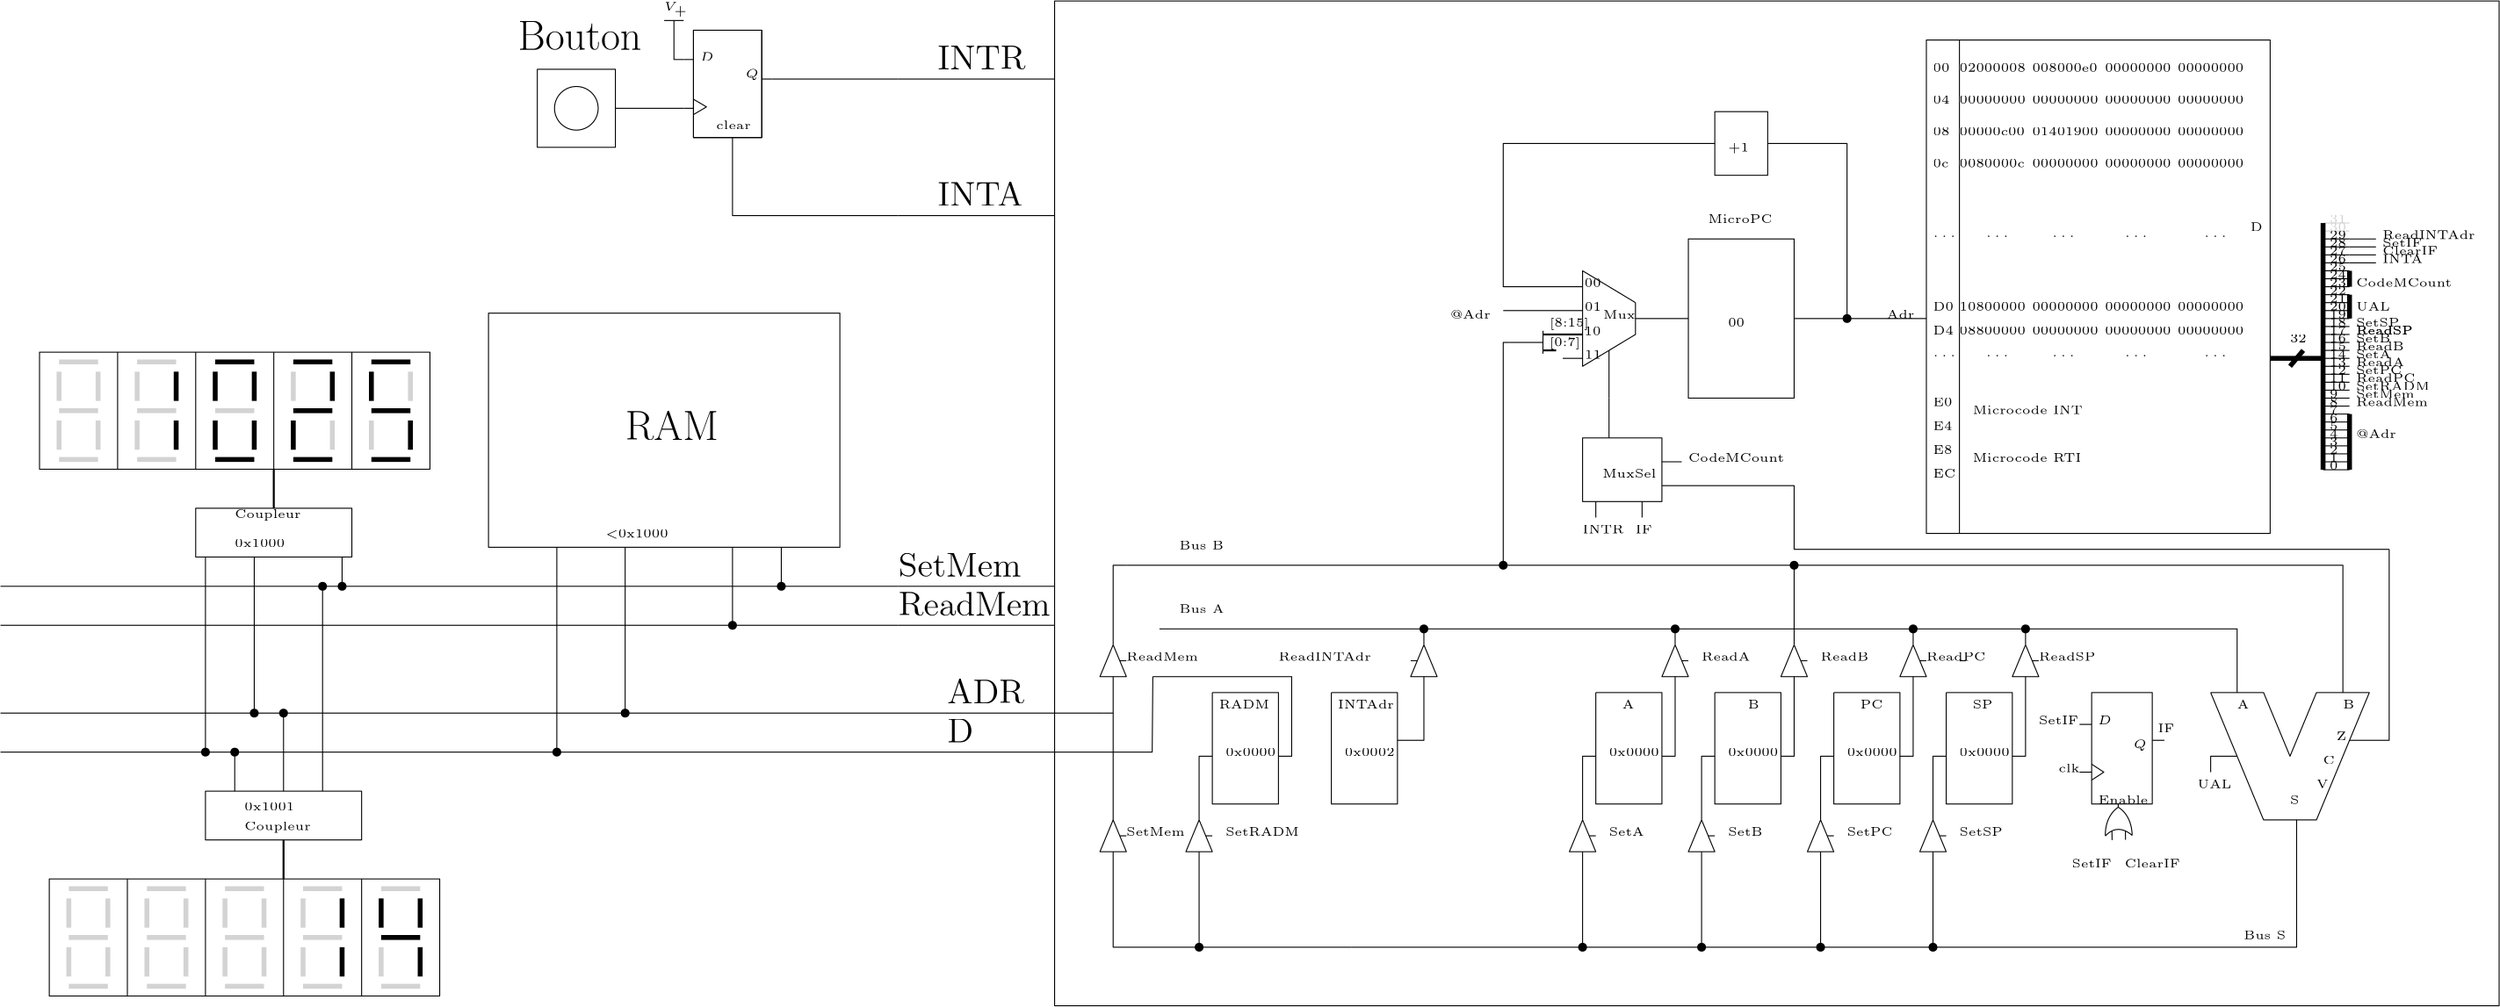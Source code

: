 <?xml version="1.0"?>
<!DOCTYPE ipe SYSTEM "ipe.dtd">
<ipe version="70107" creator="Ipe 7.1.10">
<info created="D:20150822125759" modified="D:20170804111217"/>
<ipestyle name="basic">
<symbol name="arrow/arc(spx)">
<path stroke="sym-stroke" fill="sym-stroke" pen="sym-pen">
0 0 m
-1 0.333 l
-1 -0.333 l
h
</path>
</symbol>
<symbol name="arrow/farc(spx)">
<path stroke="sym-stroke" fill="white" pen="sym-pen">
0 0 m
-1 0.333 l
-1 -0.333 l
h
</path>
</symbol>
<symbol name="arrow/ptarc(spx)">
<path stroke="sym-stroke" fill="sym-stroke" pen="sym-pen">
0 0 m
-1 0.333 l
-0.8 0 l
-1 -0.333 l
h
</path>
</symbol>
<symbol name="arrow/fptarc(spx)">
<path stroke="sym-stroke" fill="white" pen="sym-pen">
0 0 m
-1 0.333 l
-0.8 0 l
-1 -0.333 l
h
</path>
</symbol>
<symbol name="mark/circle(sx)" transformations="translations">
<path fill="sym-stroke">
0.6 0 0 0.6 0 0 e
0.4 0 0 0.4 0 0 e
</path>
</symbol>
<symbol name="mark/disk(sx)" transformations="translations">
<path fill="sym-stroke">
0.6 0 0 0.6 0 0 e
</path>
</symbol>
<symbol name="mark/fdisk(sfx)" transformations="translations">
<group>
<path fill="sym-fill">
0.5 0 0 0.5 0 0 e
</path>
<path fill="sym-stroke" fillrule="eofill">
0.6 0 0 0.6 0 0 e
0.4 0 0 0.4 0 0 e
</path>
</group>
</symbol>
<symbol name="mark/box(sx)" transformations="translations">
<path fill="sym-stroke" fillrule="eofill">
-0.6 -0.6 m
0.6 -0.6 l
0.6 0.6 l
-0.6 0.6 l
h
-0.4 -0.4 m
0.4 -0.4 l
0.4 0.4 l
-0.4 0.4 l
h
</path>
</symbol>
<symbol name="mark/square(sx)" transformations="translations">
<path fill="sym-stroke">
-0.6 -0.6 m
0.6 -0.6 l
0.6 0.6 l
-0.6 0.6 l
h
</path>
</symbol>
<symbol name="mark/fsquare(sfx)" transformations="translations">
<group>
<path fill="sym-fill">
-0.5 -0.5 m
0.5 -0.5 l
0.5 0.5 l
-0.5 0.5 l
h
</path>
<path fill="sym-stroke" fillrule="eofill">
-0.6 -0.6 m
0.6 -0.6 l
0.6 0.6 l
-0.6 0.6 l
h
-0.4 -0.4 m
0.4 -0.4 l
0.4 0.4 l
-0.4 0.4 l
h
</path>
</group>
</symbol>
<symbol name="mark/cross(sx)" transformations="translations">
<group>
<path fill="sym-stroke">
-0.43 -0.57 m
0.57 0.43 l
0.43 0.57 l
-0.57 -0.43 l
h
</path>
<path fill="sym-stroke">
-0.43 0.57 m
0.57 -0.43 l
0.43 -0.57 l
-0.57 0.43 l
h
</path>
</group>
</symbol>
<symbol name="arrow/fnormal(spx)">
<path stroke="sym-stroke" fill="white" pen="sym-pen">
0 0 m
-1 0.333 l
-1 -0.333 l
h
</path>
</symbol>
<symbol name="arrow/pointed(spx)">
<path stroke="sym-stroke" fill="sym-stroke" pen="sym-pen">
0 0 m
-1 0.333 l
-0.8 0 l
-1 -0.333 l
h
</path>
</symbol>
<symbol name="arrow/fpointed(spx)">
<path stroke="sym-stroke" fill="white" pen="sym-pen">
0 0 m
-1 0.333 l
-0.8 0 l
-1 -0.333 l
h
</path>
</symbol>
<symbol name="arrow/linear(spx)">
<path stroke="sym-stroke" pen="sym-pen">
-1 0.333 m
0 0 l
-1 -0.333 l
</path>
</symbol>
<symbol name="arrow/fdouble(spx)">
<path stroke="sym-stroke" fill="white" pen="sym-pen">
0 0 m
-1 0.333 l
-1 -0.333 l
h
-1 0 m
-2 0.333 l
-2 -0.333 l
h
</path>
</symbol>
<symbol name="arrow/double(spx)">
<path stroke="sym-stroke" fill="sym-stroke" pen="sym-pen">
0 0 m
-1 0.333 l
-1 -0.333 l
h
-1 0 m
-2 0.333 l
-2 -0.333 l
h
</path>
</symbol>
<pen name="heavier" value="0.8"/>
<pen name="fat" value="1.2"/>
<pen name="ultrafat" value="2"/>
<symbolsize name="large" value="5"/>
<symbolsize name="small" value="2"/>
<symbolsize name="tiny" value="1.1"/>
<arrowsize name="large" value="10"/>
<arrowsize name="small" value="5"/>
<arrowsize name="tiny" value="3"/>
<color name="red" value="1 0 0"/>
<color name="green" value="0 1 0"/>
<color name="blue" value="0 0 1"/>
<color name="yellow" value="1 1 0"/>
<color name="orange" value="1 0.647 0"/>
<color name="gold" value="1 0.843 0"/>
<color name="purple" value="0.627 0.125 0.941"/>
<color name="gray" value="0.745"/>
<color name="brown" value="0.647 0.165 0.165"/>
<color name="navy" value="0 0 0.502"/>
<color name="pink" value="1 0.753 0.796"/>
<color name="seagreen" value="0.18 0.545 0.341"/>
<color name="turquoise" value="0.251 0.878 0.816"/>
<color name="violet" value="0.933 0.51 0.933"/>
<color name="darkblue" value="0 0 0.545"/>
<color name="darkcyan" value="0 0.545 0.545"/>
<color name="darkgray" value="0.663"/>
<color name="darkgreen" value="0 0.392 0"/>
<color name="darkmagenta" value="0.545 0 0.545"/>
<color name="darkorange" value="1 0.549 0"/>
<color name="darkred" value="0.545 0 0"/>
<color name="lightblue" value="0.678 0.847 0.902"/>
<color name="lightcyan" value="0.878 1 1"/>
<color name="lightgray" value="0.827"/>
<color name="lightgreen" value="0.565 0.933 0.565"/>
<color name="lightyellow" value="1 1 0.878"/>
<dashstyle name="dashed" value="[4] 0"/>
<dashstyle name="dotted" value="[1 3] 0"/>
<dashstyle name="dash dotted" value="[4 2 1 2] 0"/>
<dashstyle name="dash dot dotted" value="[4 2 1 2 1 2] 0"/>
<textsize name="large" value="\large"/>
<textsize name="small" value="\small"/>
<textsize name="tiny" value="\tiny"/>
<textsize name="Large" value="\Large"/>
<textsize name="LARGE" value="\LARGE"/>
<textsize name="huge" value="\huge"/>
<textsize name="Huge" value="\Huge"/>
<textsize name="footnote" value="\footnotesize"/>
<textstyle name="center" begin="\begin{center}" end="\end{center}"/>
<textstyle name="itemize" begin="\begin{itemize}" end="\end{itemize}"/>
<textstyle name="item" begin="\begin{itemize}\item{}" end="\end{itemize}"/>
<gridsize name="4 pts" value="4"/>
<gridsize name="8 pts (~3 mm)" value="8"/>
<gridsize name="16 pts (~6 mm)" value="16"/>
<gridsize name="32 pts (~12 mm)" value="32"/>
<gridsize name="10 pts (~3.5 mm)" value="10"/>
<gridsize name="20 pts (~7 mm)" value="20"/>
<gridsize name="14 pts (~5 mm)" value="14"/>
<gridsize name="28 pts (~10 mm)" value="28"/>
<gridsize name="56 pts (~20 mm)" value="56"/>
<anglesize name="90 deg" value="90"/>
<anglesize name="60 deg" value="60"/>
<anglesize name="45 deg" value="45"/>
<anglesize name="30 deg" value="30"/>
<anglesize name="22.5 deg" value="22.5"/>
<tiling name="falling" angle="-60" step="4" width="1"/>
<tiling name="rising" angle="30" step="4" width="1"/>
</ipestyle>
<ipestyle name="bigpaper">
<layout paper="10000 6000" origin="0 0" frame="10000 6000"/>
<titlestyle pos="10 10" size="LARGE" color="title"  valign="baseline"/>
</ipestyle>
<page>
<layer name="alpha"/>
<view layers="alpha" active="alpha"/>
<path layer="alpha" matrix="0.677388 0 0 0.815789 655.992 182.105" stroke="black">
416 704 m
448 704 l
464 672 l
480 704 l
512 704 l
480 640 l
448 640 l
416 704 l
</path>
<path matrix="0.677388 0 0 0.815789 555.739 182.105" stroke="black">
336 704 m
376 704 l
376 648 l
336 648 l
336 704 l
</path>
<path matrix="0.677388 0 0 0.815789 506.967 182.105" stroke="black">
336 704 m
376 704 l
376 648 l
336 648 l
336 704 l
</path>
<path matrix="0.677388 0 0 0.815789 458.195 182.105" stroke="black">
336 704 m
376 704 l
376 648 l
336 648 l
336 704 l
</path>
<path matrix="0.677388 0 0 0.815789 301.041 182.105" stroke="black">
336 704 m
376 704 l
376 648 l
336 648 l
336 704 l
</path>
<path matrix="0.677388 0 0 0.815789 555.739 182.105" stroke="black">
312 728 m
304 712 l
320 712 l
312 728 l
</path>
<path matrix="0.677388 0 0 0.815789 555.739 182.105" stroke="black">
320 720 m
316.101 719.993 l
</path>
<path matrix="0.677388 0 0 0.815789 604.511 182.105" stroke="black">
312 728 m
304 712 l
320 712 l
312 728 l
</path>
<path matrix="0.677388 0 0 0.815789 604.511 182.105" stroke="black">
320 720 m
316.101 719.993 l
</path>
<path matrix="0.677388 0 0 0.815789 506.967 182.105" stroke="black">
312 728 m
304 712 l
320 712 l
312 728 l
</path>
<path matrix="0.677388 0 0 0.815789 506.967 182.105" stroke="black">
320 720 m
316.101 719.993 l
</path>
<path matrix="0.677388 0 0 0.815789 311.879 110.316" stroke="black">
312 728 m
304 712 l
320 712 l
312 728 l
</path>
<path matrix="0.677388 0 0 0.815789 311.879 110.316" stroke="black">
320 720 m
316.101 719.993 l
</path>
<path matrix="0.677388 0 0 0.815789 469.033 110.316" stroke="black">
312 728 m
304 712 l
320 712 l
312 728 l
</path>
<path matrix="0.677388 0 0 0.815789 469.033 110.316" stroke="black">
320 720 m
316.101 719.993 l
</path>
<path matrix="0.677388 0 0 0.815789 517.805 110.316" stroke="black">
312 728 m
304 712 l
320 712 l
312 728 l
</path>
<path matrix="0.677388 0 0 0.815789 517.805 110.316" stroke="black">
320 720 m
316.101 719.993 l
</path>
<path matrix="0.677388 0 0 0.815789 566.577 110.316" stroke="black">
312 728 m
304 712 l
320 712 l
312 728 l
</path>
<path matrix="0.677388 0 0 0.815789 566.577 110.316" stroke="black">
320 720 m
316.101 719.993 l
</path>
<path matrix="0.677388 0 0 0.815789 555.739 182.105" stroke="black">
384 728 m
384 736 l
</path>
<path matrix="0.677388 0 0 0.815789 555.739 182.105" stroke="black">
240 728 m
240 736 l
</path>
<path matrix="0.677388 0 0 0.815789 555.739 182.105" stroke="black">
312 728 m
312 768 l
</path>
<path matrix="0.677388 0 0 0.815789 333.556 188.632" stroke="black">
236 760 m
972 760 l
972 696 l
</path>
<path matrix="0.677388 0 0 0.815789 333.556 188.632" stroke="black">
908 696 m
908 728 l
256 728 l
</path>
<use matrix="0.677388 0 0 0.815789 555.739 182.105" name="mark/disk(sx)" pos="240 736" size="normal" stroke="black"/>
<use matrix="0.677388 0 0 0.815789 555.739 182.105" name="mark/disk(sx)" pos="384 736" size="normal" stroke="black"/>
<use matrix="0.677388 0 0 0.815789 555.739 182.105" name="mark/disk(sx)" pos="312 768" size="normal" stroke="black"/>
<path matrix="0.677388 0 0 0.815789 474.452 182.105" stroke="black">
736 640 m
736 576 l
164 576 l
</path>
<path matrix="0.677388 0 0 0.815789 555.739 182.105" stroke="black">
184 624 m
184 576 l
</path>
<path matrix="0.677388 0 0 0.815789 555.739 182.105" stroke="black">
256 624 m
256 576 l
</path>
<path matrix="0.677388 0 0 0.815789 555.739 182.105" stroke="black">
328 624 m
328 576 l
</path>
<path matrix="0.677388 0 0 0.815789 555.739 182.105" stroke="black">
328 640 m
328 672 l
336 672 l
</path>
<path matrix="0.677388 0 0 0.815789 555.739 182.105" stroke="black">
376 672 m
384 672 l
384 712 l
</path>
<path matrix="0.677388 0 0 0.815789 555.739 182.105" stroke="black">
304 672 m
312 672 l
312 712 l
</path>
<path matrix="0.677388 0 0 0.815789 555.739 182.105" stroke="black">
232 672 m
240 672 l
240 712 l
</path>
<path matrix="0.677388 0 0 0.815789 404.004 182.105" stroke="black">
224 672 m
232 672 l
232 712 l
148 712 l
</path>
<path matrix="0.677388 0 0 0.815789 447.357 182.105" stroke="black">
112 640 m
112 672 l
120 672 l
</path>
<path matrix="0.677388 0 0 0.815789 447.357 182.105" stroke="black">
112 624 m
112 576 l
</path>
<path matrix="0.677388 0 0 0.815789 276.655 110.316" stroke="black">
312 728 m
304 712 l
320 712 l
312 728 l
</path>
<path matrix="0.677388 0 0 0.815789 276.655 110.316" stroke="black">
320 720 m
316.101 719.993 l
</path>
<path matrix="0.677388 0 0 0.815789 276.655 182.105" stroke="black">
312 728 m
304 712 l
320 712 l
312 728 l
</path>
<path matrix="0.677388 0 0 0.815789 276.655 182.105" stroke="black">
320 720 m
316.101 719.993 l
</path>
<path stroke="black">
484 748 m
488 748 l
488 762.947 l
</path>
<path matrix="0.677388 0 0 0.815789 439.228 182.105" stroke="black">
72 728 m
72 768 l
80 768 l
</path>
<use matrix="0.677388 0 0 0.815789 555.739 182.105" name="mark/disk(sx)" pos="256 576" size="normal" stroke="black"/>
<use matrix="0.677388 0 0 0.815789 555.739 182.105" name="mark/disk(sx)" pos="328 576" size="normal" stroke="black"/>
<use matrix="0.677388 0 0 0.815789 555.739 182.105" name="mark/disk(sx)" pos="184 576" size="normal" stroke="black"/>
<use matrix="0.677388 0 0 0.815789 447.357 182.105" name="mark/disk(sx)" pos="112 576" size="normal" stroke="black"/>
<path matrix="0.677388 0 0 0.815789 333.556 188.632" stroke="black">
372 568 m
228 568 l
228 616 l
</path>
<text matrix="0.677388 0 0 0.815789 439.228 182.105" transformations="translations" pos="80 632" stroke="black" type="label" width="23.911" height="3.386" depth="0" valign="baseline" size="tiny">SetMem</text>
<text matrix="0.677388 0 0 0.815789 447.357 182.105" transformations="translations" pos="128 632" stroke="black" type="label" width="30.117" height="3.386" depth="0" valign="baseline" size="tiny">SetRADM</text>
<text matrix="0.677388 0 0 0.815789 555.739 182.105" transformations="translations" pos="200 632" stroke="black" type="label" width="14.363" height="3.386" depth="0" valign="baseline" size="tiny">SetA</text>
<text matrix="0.677388 0 0 0.815789 555.739 182.105" transformations="translations" pos="272 632" stroke="black" type="label" width="14.135" height="3.386" depth="0" valign="baseline" size="tiny">SetB</text>
<text matrix="0.677388 0 0 0.815789 555.739 182.105" transformations="translations" pos="344 632" stroke="black" type="label" width="18.736" height="3.386" depth="0" valign="baseline" size="tiny">SetPC</text>
<text matrix="0.677388 0 0 0.815789 555.739 182.105" transformations="translations" pos="256 720" stroke="black" type="label" width="19.884" height="3.459" depth="0" valign="baseline" size="tiny">ReadA</text>
<text matrix="0.677388 0 0 0.815789 555.739 182.105" transformations="translations" pos="328 720" stroke="black" type="label" width="19.656" height="3.459" depth="0" valign="baseline" size="tiny">ReadB</text>
<text matrix="0.677388 0 0 0.815789 555.739 182.105" transformations="translations" pos="392 720" stroke="black" type="label" width="24.257" height="3.459" depth="0" valign="baseline" size="tiny">ReadPC</text>
<text matrix="0.677388 0 0 0.815789 655.992 182.105" transformations="translations" pos="432 696" stroke="black" type="label" width="4.885" height="3.386" depth="0" valign="baseline" size="tiny">A</text>
<text matrix="0.677388 0 0 0.815789 655.992 182.105" transformations="translations" pos="496 696" stroke="black" type="label" width="4.656" height="3.386" depth="0" valign="baseline" size="tiny">B</text>
<text matrix="0.677388 0 0 0.815789 655.992 182.105" transformations="translations" pos="464 648" stroke="black" type="label" width="3.736" height="3.386" depth="0" valign="baseline" size="tiny">S</text>
<text matrix="0.677388 0 0 0.815789 574.706 169.053" transformations="translations" pos="528 672" stroke="black" type="label" width="13.906" height="3.386" depth="0" valign="baseline" size="tiny">UAL</text>
<path matrix="0.677388 0 0 0.815789 655.992 182.105" stroke="black">
432 672 m
416 672 l
416 664 l
</path>
<path stroke="black">
504.257 762.947 m
504 732 l
480 732 l
</path>
<text matrix="0.677388 0 0 0.815789 439.228 182.105" transformations="translations" pos="112 776" stroke="black" type="label" width="18.134" height="3.386" depth="0" valign="baseline" size="tiny">Bus B</text>
<text matrix="0.677388 0 0 0.815789 428.39 182.105" transformations="translations" pos="128 744" stroke="black" type="label" width="18.362" height="3.386" depth="0" valign="baseline" size="tiny">Bus A</text>
<text matrix="0.677388 0 0 0.815789 631.606 178.842" transformations="translations" pos="472 584" stroke="black" type="label" width="17.213" height="3.386" depth="0" valign="baseline" size="tiny">Bus S</text>
<text matrix="0.677388 0 0 0.815789 412.133 182.105" transformations="translations" pos="176 696" stroke="black" type="label" width="20.638" height="3.386" depth="0" valign="baseline" size="tiny">RADM</text>
<text matrix="0.677388 0 0 0.815789 523.224 182.105" transformations="translations" pos="256 696" stroke="black" type="label" width="4.885" height="3.386" depth="0" valign="baseline" size="tiny">A</text>
<text matrix="0.677388 0 0 0.815789 523.224 182.105" transformations="translations" pos="332 696" stroke="black" type="label" width="4.656" height="3.386" depth="0" valign="baseline" size="tiny">B</text>
<text matrix="0.677388 0 0 0.815789 523.224 182.105" transformations="translations" pos="400 696" stroke="black" type="label" width="9.257" height="3.386" depth="0" valign="baseline" size="tiny">PC</text>
<path matrix="0.677388 0 0 0.815789 523.224 182.105" stroke="black">
232 640 m
232 672 l
240 672 l
</path>
<path matrix="0.677388 0 0 0.815789 523.224 182.105" stroke="black">
304 640 m
304 672 l
312 672 l
</path>
<text matrix="0.677388 0 0 0.815789 412.133 178.842" transformations="translations" pos="180 676" stroke="black" type="label" width="20.514" height="3.21" depth="0" valign="baseline" size="tiny">0x0000</text>
<text matrix="0.677388 0 0 0.815789 569.287 178.842" transformations="translations" pos="180 676" stroke="black" type="label" width="20.514" height="3.21" depth="0" valign="baseline" size="tiny">0x0000</text>
<text matrix="0.677388 0 0 0.815789 618.058 178.842" transformations="translations" pos="180 676" stroke="black" type="label" width="20.514" height="3.21" depth="0" valign="baseline" size="tiny">0x0000</text>
<text matrix="0.677388 0 0 0.815789 666.83 178.842" transformations="translations" pos="180 676" stroke="black" type="label" width="20.514" height="3.21" depth="0" valign="baseline" size="tiny">0x0000</text>
<text matrix="0.677388 0 0 0.815789 439.228 253.895" transformations="translations" pos="80 632" stroke="black" type="label" width="29.432" height="3.459" depth="0" valign="baseline" size="tiny">ReadMem</text>
<path matrix="0.677388 0 0 0.815789 620.768 182.105" stroke="black">
320 720 m
316.101 719.993 l
</path>
<path matrix="0.677388 0 0 0.815789 593.672 420.316" stroke="black">
192 640 m
192 560 l
256 560 l
256 640 l
h
</path>
<text matrix="0.677388 0 0 0.815789 601.801 413.789" transformations="translations" pos="192 656" stroke="black" type="label" width="26.318" height="3.386" depth="0" valign="baseline" size="tiny">MicroPC</text>
<path matrix="0.677388 0 0 0.815789 593.672 420.316" stroke="black">
256 600 m
336 600 l
</path>
<path matrix="0.677388 0 0 0.815789 593.672 420.316" stroke="black">
288 600 m
288 688 l
240 688 l
</path>
<path matrix="0.677388 0 0 0.815789 604.511 420.316" stroke="black">
192 704 m
192 672 l
224 672 l
224 704 l
h
</path>
<text matrix="0.677388 0 0 0.815789 607.22 417.053" transformations="translations" pos="196 688" stroke="black" type="label" width="8.51" height="3.321" depth="0.83" valign="baseline" size="tiny">+1</text>
<path matrix="0.677388 0 0 0.815789 593.672 420.316" stroke="black">
208 688 m
80 688 l
80 616 l
128 616 l
</path>
<path matrix="0.677388 0 0 0.815789 593.672 420.316" stroke="black">
192 600 m
160 600 l
</path>
<path matrix="0.677388 0 0 0.815789 615.349 377.895" stroke="black" pen="heavier">
96 644 m
84 644 l
</path>
<path matrix="0.677388 0 0 0.815789 593.672 420.316" stroke="black">
160 608 m
160 592 l
128 576 l
128 624 l
160 608 l
</path>
<text matrix="0.677388 0 0 0.815789 596.69 423.43" transformations="translations" pos="136 596" stroke="black" type="label" width="13.221" height="3.386" depth="0" valign="baseline" size="tiny">Mux</text>
<path matrix="0.677388 0 0 0.815789 593.672 420.316" stroke="black">
144 584 m
144 560 l
</path>
<text matrix="0.677388 0 0 0.815789 634.316 404" transformations="translations" pos="132 548" stroke="black" type="label" width="39.201" height="3.459" depth="0" valign="baseline" size="tiny">CodeMCount</text>
<text matrix="0.677388 0 0 0.815789 599.092 420.316" transformations="translations" pos="208 596" stroke="black" type="label" width="6.78" height="3.21" depth="0" valign="baseline" size="tiny">00</text>
<path matrix="0.677388 0 0 0.815789 474.452 182.105" stroke="black">
512 1032 m
512 784 l
720 784 l
720 1032 l
h
</path>
<text matrix="0.677388 0 0 0.815789 626.187 479.053" transformations="translations" pos="352 652" stroke="black" type="label" width="26.775" height="3.21" depth="0" valign="baseline" size="tiny">008000e0</text>
<text matrix="0.677388 0 0 0.815789 596.382 479.053" transformations="translations" pos="352 652" stroke="black" type="label" width="27.121" height="3.21" depth="0" valign="baseline" size="tiny">02000008</text>
<text matrix="0.677388 0 0 0.815789 655.992 479.053" transformations="translations" pos="352 652" stroke="black" type="label" width="27.121" height="3.21" depth="0" valign="baseline" size="tiny">00000000</text>
<text matrix="0.677388 0 0 0.815789 685.797 479.053" transformations="translations" pos="352 652" stroke="black" type="label" width="27.121" height="3.21" depth="0" valign="baseline" size="tiny">00000000</text>
<path matrix="0.677388 0 0 0.815789 474.452 182.105" stroke="black">
532 1032 m
532 784 l
</path>
<text matrix="0.677388 0 0 0.815789 588.253 413.789" transformations="translations" pos="320 608" stroke="black" type="label" width="11.319" height="3.459" depth="0" valign="baseline" size="tiny">Adr</text>
<text matrix="0.677388 0 0 0.815789 593.672 475.789" transformations="translations" pos="532 576" stroke="black" type="label" width="5.002" height="3.386" depth="0" valign="baseline" size="tiny">D</text>
<text matrix="0.677388 0 0 0.815789 683.088 524.737" transformations="translations" pos="208 596" stroke="black" type="label" width="6.78" height="3.21" depth="0" valign="baseline" size="tiny">00</text>
<text matrix="0.677388 0 0 0.815789 683.088 511.684" transformations="translations" pos="208 596" stroke="black" type="label" width="6.78" height="3.21" depth="0" valign="baseline" size="tiny">04</text>
<text matrix="0.677388 0 0 0.815789 683.088 498.632" transformations="translations" pos="208 596" stroke="black" type="label" width="6.78" height="3.21" depth="0" valign="baseline" size="tiny">08</text>
<text matrix="0.677388 0 0 0.815789 683.088 485.579" transformations="translations" pos="208 596" stroke="black" type="label" width="6.434" height="3.21" depth="0" valign="baseline" size="tiny">0c</text>
<text matrix="0.677388 0 0 0.815789 596.382 466" transformations="translations" pos="352 652" stroke="black" type="label" width="27.121" height="3.21" depth="0" valign="baseline" size="tiny">00000000</text>
<text matrix="0.677388 0 0 0.815789 626.187 466" transformations="translations" pos="352 652" stroke="black" type="label" width="27.121" height="3.21" depth="0" valign="baseline" size="tiny">00000000</text>
<text matrix="0.677388 0 0 0.815789 655.992 466" transformations="translations" pos="352 652" stroke="black" type="label" width="27.121" height="3.21" depth="0" valign="baseline" size="tiny">00000000</text>
<text matrix="0.677388 0 0 0.815789 685.797 466" transformations="translations" pos="352 652" stroke="black" type="label" width="27.121" height="3.21" depth="0" valign="baseline" size="tiny">00000000</text>
<text matrix="0.677388 0 0 0.815789 596.382 452.947" transformations="translations" pos="352 652" stroke="black" type="label" width="26.775" height="3.21" depth="0" valign="baseline" size="tiny">00000c00</text>
<text matrix="0.677388 0 0 0.815789 626.187 452.947" transformations="translations" pos="352 652" stroke="black" type="label" width="27.121" height="3.21" depth="0" valign="baseline" size="tiny">01401900</text>
<text matrix="0.677388 0 0 0.815789 655.992 452.947" transformations="translations" pos="352 652" stroke="black" type="label" width="27.121" height="3.21" depth="0" valign="baseline" size="tiny">00000000</text>
<text matrix="0.677388 0 0 0.815789 685.797 452.947" transformations="translations" pos="352 652" stroke="black" type="label" width="27.121" height="3.21" depth="0" valign="baseline" size="tiny">00000000</text>
<text matrix="0.677388 0 0 0.815789 596.382 439.895" transformations="translations" pos="352 652" stroke="black" type="label" width="26.775" height="3.21" depth="0" valign="baseline" size="tiny">0080000c</text>
<text matrix="0.677388 0 0 0.815789 626.187 439.895" transformations="translations" pos="352 652" stroke="black" type="label" width="27.121" height="3.21" depth="0" valign="baseline" size="tiny">00000000</text>
<text matrix="0.677388 0 0 0.815789 655.992 439.895" transformations="translations" pos="352 652" stroke="black" type="label" width="27.121" height="3.21" depth="0" valign="baseline" size="tiny">00000000</text>
<text matrix="0.677388 0 0 0.815789 685.797 439.895" transformations="translations" pos="352 652" stroke="black" type="label" width="27.121" height="3.21" depth="0" valign="baseline" size="tiny">00000000</text>
<use matrix="0.677388 0 0 0.815789 593.672 420.316" name="mark/disk(sx)" pos="288 600" size="normal" stroke="black"/>
<path matrix="0.677388 0 0 0.815789 637.025 364.842" stroke="lightgray">
512 716 m
528 716 l
</path>
<path matrix="0.677388 0 0 0.815789 637.025 361.579" stroke="lightgray">
512 716 m
528 716 l
</path>
<path matrix="0.677388 0 0 0.815789 637.025 358.316" stroke="0">
512 716 m
528 716 l
</path>
<path matrix="0.677388 0 0 0.815789 637.025 355.053" stroke="0">
512 716 m
528 716 l
</path>
<path matrix="0.677388 0 0 0.815789 637.025 351.789" stroke="0">
512 716 m
528 716 l
</path>
<path matrix="0.677388 0 0 0.815789 637.025 348.526" stroke="0">
512 716 m
528 716 l
</path>
<path matrix="0.677388 0 0 0.815789 637.025 345.263" stroke="black">
512 716 m
528 716 l
</path>
<path matrix="0.677388 0 0 0.815789 637.025 342" stroke="black">
512 716 m
528 716 l
</path>
<path matrix="0.677388 0 0 0.815789 637.025 338.737" stroke="black">
512 716 m
528 716 l
</path>
<path matrix="0.677388 0 0 0.815789 637.025 335.474" stroke="black">
512 716 m
528 716 l
</path>
<path matrix="0.677388 0 0 0.815789 637.025 332.211" stroke="black">
512 716 m
528 716 l
</path>
<path matrix="0.677388 0 0 0.815789 637.025 328.947" stroke="black">
512 716 m
528 716 l
</path>
<path matrix="0.677388 0 0 0.815789 637.025 325.684" stroke="black">
512 716 m
528 716 l
</path>
<path matrix="0.677388 0 0 0.815789 637.025 322.421" stroke="black">
512 716 m
528 716 l
</path>
<path matrix="0.677388 0 0 0.815789 637.025 319.158" stroke="black">
512 716 m
528 716 l
</path>
<path matrix="0.677388 0 0 0.815789 637.025 315.895" stroke="black">
512 716 m
528 716 l
</path>
<path matrix="0.677388 0 0 0.815789 637.025 312.632" stroke="black">
512 716 m
528 716 l
</path>
<path matrix="0.677388 0 0 0.815789 637.025 309.368" stroke="black">
512 716 m
528 716 l
</path>
<path matrix="0.677388 0 0 0.815789 637.025 306.105" stroke="black">
512 716 m
528 716 l
</path>
<path matrix="0.677388 0 0 0.815789 637.025 302.842" stroke="black">
512 716 m
528 716 l
</path>
<path matrix="0.677388 0 0 0.815789 637.025 299.579" stroke="black">
512 716 m
528 716 l
</path>
<path matrix="0.677388 0 0 0.815789 637.025 296.316" stroke="black">
512 716 m
528 716 l
</path>
<path matrix="0.677388 0 0 0.815789 637.025 293.053" stroke="black">
512 716 m
528 716 l
</path>
<path matrix="0.677388 0 0 0.815789 637.025 289.789" stroke="black">
512 716 m
528 716 l
</path>
<path matrix="0.677388 0 0 0.815789 637.025 286.526" stroke="black">
512 716 m
528 716 l
</path>
<path matrix="0.677388 0 0 0.815789 637.025 283.263" stroke="black">
512 716 m
528 716 l
</path>
<path matrix="0.677388 0 0 0.815789 637.025 280" stroke="black">
512 716 m
528 716 l
</path>
<path matrix="0.677388 0 0 0.815789 637.025 276.737" stroke="black">
512 716 m
528 716 l
</path>
<path matrix="0.677388 0 0 0.815789 637.025 273.474" stroke="black">
512 716 m
528 716 l
</path>
<path matrix="0.677388 0 0 0.815789 637.025 270.211" stroke="black">
512 716 m
528 716 l
</path>
<path matrix="0.677388 0 0 0.815789 637.025 266.947" stroke="black">
512 716 m
528 716 l
</path>
<path matrix="0.677388 0 0 0.815789 637.025 263.684" stroke="black">
512 716 m
528 716 l
</path>
<path matrix="0.677388 0 0 0.815789 637.025 377.895" stroke="black" pen="ultrafat">
480 632 m
512 632 l
</path>
<path matrix="0.677388 0 0 0.815789 637.025 377.895" stroke="black" pen="ultrafat">
512 700 m
512 576 l
</path>
<path matrix="0.677388 0 0 0.815789 637.025 377.895" stroke="black" pen="ultrafat">
500 636 m
492 628 l
</path>
<text matrix="0.677388 0 0 0.815789 637.025 377.895" transformations="translations" pos="492 640" stroke="black" type="label" width="6.78" height="3.21" depth="0" valign="baseline" size="tiny">$32$</text>
<text matrix="0.677388 0 0 0.815789 637.025 377.895" transformations="translations" pos="516 576" stroke="black" type="label" width="3.39" height="3.21" depth="0" valign="baseline" size="tiny">0</text>
<text matrix="0.677388 0 0 0.815789 637.025 381.158" transformations="translations" pos="516 576" stroke="black" type="label" width="3.39" height="3.21" depth="0" valign="baseline" size="tiny">1</text>
<text matrix="0.677388 0 0 0.815789 637.025 384.421" transformations="translations" pos="516 576" stroke="black" type="label" width="3.39" height="3.21" depth="0" valign="baseline" size="tiny">2</text>
<text matrix="0.677388 0 0 0.815789 637.025 387.684" transformations="translations" pos="516 576" stroke="black" type="label" width="3.39" height="3.21" depth="0" valign="baseline" size="tiny">3</text>
<text matrix="0.677388 0 0 0.815789 637.025 390.947" transformations="translations" pos="516 576" stroke="black" type="label" width="3.39" height="3.21" depth="0" valign="baseline" size="tiny">4</text>
<text matrix="0.677388 0 0 0.815789 637.025 394.211" transformations="translations" pos="516 576" stroke="black" type="label" width="3.39" height="3.21" depth="0" valign="baseline" size="tiny">5</text>
<text matrix="0.677388 0 0 0.815789 637.025 397.474" transformations="translations" pos="516 576" stroke="black" type="label" width="3.39" height="3.21" depth="0" valign="baseline" size="tiny">6</text>
<text matrix="0.677388 0 0 0.815789 637.025 400.737" transformations="translations" pos="516 576" stroke="black" type="label" width="3.39" height="3.21" depth="0" valign="baseline" size="tiny">7</text>
<text matrix="0.677388 0 0 0.815789 637.025 404" transformations="translations" pos="516 576" stroke="black" type="label" width="3.39" height="3.21" depth="0" valign="baseline" size="tiny">8</text>
<text matrix="0.677388 0 0 0.815789 637.025 407.263" transformations="translations" pos="516 576" stroke="black" type="label" width="3.39" height="3.21" depth="0" valign="baseline" size="tiny">9</text>
<text matrix="0.677388 0 0 0.815789 637.025 410.526" transformations="translations" pos="516 576" stroke="black" type="label" width="6.78" height="3.21" depth="0" valign="baseline" size="tiny">10</text>
<text matrix="0.677388 0 0 0.815789 637.025 413.789" transformations="translations" pos="516 576" stroke="black" type="label" width="6.78" height="3.21" depth="0" valign="baseline" size="tiny">11</text>
<text matrix="0.677388 0 0 0.815789 637.025 417.053" transformations="translations" pos="516 576" stroke="black" type="label" width="6.78" height="3.21" depth="0" valign="baseline" size="tiny">12</text>
<text matrix="0.677388 0 0 0.815789 637.025 420.316" transformations="translations" pos="516 576" stroke="black" type="label" width="6.78" height="3.21" depth="0" valign="baseline" size="tiny">13</text>
<text matrix="0.677388 0 0 0.815789 637.025 423.579" transformations="translations" pos="516 576" stroke="black" type="label" width="6.78" height="3.21" depth="0" valign="baseline" size="tiny">14</text>
<text matrix="0.677388 0 0 0.815789 637.025 426.842" transformations="translations" pos="516 576" stroke="black" type="label" width="6.78" height="3.21" depth="0" valign="baseline" size="tiny">15</text>
<text matrix="0.677388 0 0 0.815789 637.025 430.105" transformations="translations" pos="516 576" stroke="black" type="label" width="6.78" height="3.21" depth="0" valign="baseline" size="tiny">16</text>
<text matrix="0.677388 0 0 0.815789 637.025 433.368" transformations="translations" pos="516 576" stroke="black" type="label" width="6.78" height="3.21" depth="0" valign="baseline" size="tiny">17</text>
<text matrix="0.677388 0 0 0.815789 637.025 436.632" transformations="translations" pos="516 576" stroke="black" type="label" width="6.78" height="3.21" depth="0" valign="baseline" size="tiny">18</text>
<text matrix="0.677388 0 0 0.815789 637.025 439.895" transformations="translations" pos="516 576" stroke="black" type="label" width="6.78" height="3.21" depth="0" valign="baseline" size="tiny">19</text>
<text matrix="0.677388 0 0 0.815789 637.025 443.158" transformations="translations" pos="516 576" stroke="black" type="label" width="6.78" height="3.21" depth="0" valign="baseline" size="tiny">20</text>
<text matrix="0.677388 0 0 0.815789 637.025 446.421" transformations="translations" pos="516 576" stroke="black" type="label" width="6.78" height="3.21" depth="0" valign="baseline" size="tiny">21</text>
<text matrix="0.677388 0 0 0.815789 637.025 449.684" transformations="translations" pos="516 576" stroke="black" type="label" width="6.78" height="3.21" depth="0" valign="baseline" size="tiny">22</text>
<text matrix="0.677388 0 0 0.815789 637.025 452.947" transformations="translations" pos="516 576" stroke="black" type="label" width="6.78" height="3.21" depth="0" valign="baseline" size="tiny">23</text>
<text matrix="0.677388 0 0 0.815789 637.025 456.211" transformations="translations" pos="516 576" stroke="black" type="label" width="6.78" height="3.21" depth="0" valign="baseline" size="tiny">24</text>
<text matrix="0.677388 0 0 0.815789 637.025 459.474" transformations="translations" pos="516 576" stroke="black" type="label" width="6.78" height="3.21" depth="0" valign="baseline" size="tiny">25</text>
<text matrix="0.677388 0 0 0.815789 637.025 462.737" transformations="translations" pos="516 576" stroke="0" type="label" width="6.78" height="3.21" depth="0" valign="baseline" size="tiny">26</text>
<text matrix="0.677388 0 0 0.815789 637.025 466" transformations="translations" pos="516 576" stroke="0" type="label" width="6.78" height="3.21" depth="0" valign="baseline" size="tiny">27</text>
<text matrix="0.677388 0 0 0.815789 637.025 469.263" transformations="translations" pos="516 576" stroke="0" type="label" width="6.78" height="3.21" depth="0" valign="baseline" size="tiny">28</text>
<text matrix="0.677388 0 0 0.815789 637.025 472.526" transformations="translations" pos="516 576" stroke="0" type="label" width="6.78" height="3.21" depth="0" valign="baseline" size="tiny">29</text>
<text matrix="0.677388 0 0 0.815789 637.025 475.789" transformations="translations" pos="516 576" stroke="lightgray" type="label" width="6.78" height="3.21" depth="0" valign="baseline" size="tiny">30</text>
<text matrix="0.677388 0 0 0.815789 637.025 479.053" transformations="translations" pos="516 576" stroke="lightgray" type="label" width="6.78" height="3.21" depth="0" valign="baseline" size="tiny">31</text>
<text matrix="0.677388 0 0 0.815789 637.025 377.895" transformations="translations" pos="532 608" stroke="black" type="label" width="29.432" height="3.459" depth="0" valign="baseline" size="tiny">ReadMem</text>
<text matrix="0.677388 0 0 0.815789 637.025 377.895" transformations="translations" pos="532 612" stroke="black" type="label" width="23.911" height="3.386" depth="0" valign="baseline" size="tiny">SetMem</text>
<text matrix="0.677388 0 0 0.815789 637.025 381.158" transformations="translations" pos="532 612" stroke="black" type="label" width="30.117" height="3.386" depth="0" valign="baseline" size="tiny">SetRADM</text>
<text matrix="0.677388 0 0 0.815789 637.025 384.421" transformations="translations" pos="532 612" stroke="black" type="label" width="24.257" height="3.459" depth="0" valign="baseline" size="tiny">ReadPC</text>
<text matrix="0.677388 0 0 0.815789 637.025 387.684" transformations="translations" pos="532 612" stroke="black" type="label" width="18.736" height="3.386" depth="0" valign="baseline" size="tiny">SetPC</text>
<text matrix="0.677388 0 0 0.815789 637.025 390.947" transformations="translations" pos="532 612" stroke="black" type="label" width="19.884" height="3.459" depth="0" valign="baseline" size="tiny">ReadA</text>
<text matrix="0.677388 0 0 0.815789 637.025 394.211" transformations="translations" pos="532 612" stroke="black" type="label" width="14.363" height="3.386" depth="0" valign="baseline" size="tiny">SetA</text>
<text matrix="0.677388 0 0 0.815789 637.025 397.474" transformations="translations" pos="532 612" stroke="black" type="label" width="19.656" height="3.459" depth="0" valign="baseline" size="tiny">ReadB</text>
<text matrix="0.677388 0 0 0.815789 637.025 400.737" transformations="translations" pos="532 612" stroke="black" type="label" width="14.135" height="3.386" depth="0" valign="baseline" size="tiny">SetB</text>
<text matrix="0.677388 0 0 0.815789 637.025 413.789" transformations="translations" pos="532 612" stroke="black" type="label" width="13.906" height="3.386" depth="0" valign="baseline" size="tiny">UAL</text>
<text matrix="0.677388 0 0 0.815789 637.025 423.579" transformations="translations" pos="532 612" stroke="black" type="label" width="39.201" height="3.459" depth="0" valign="baseline" size="tiny">CodeMCount</text>
<path matrix="0.677388 0 0 0.815789 474.452 182.105" stroke="black" pen="ultrafat">
768 916 m
768 908 l
</path>
<path matrix="0.677388 0 0 0.815789 637.025 374.632" stroke="black" pen="ultrafat">
528 668 m
528 656 l
</path>
<path matrix="0.677388 0 0 0.815789 637.025 377.895" stroke="black" pen="ultrafat">
528 604 m
528 576 l
</path>
<text matrix="0.677388 0 0 0.815789 637.025 364.842" transformations="translations" pos="532 608" stroke="black" type="label" width="16.439" height="3.459" depth="0" valign="baseline" size="tiny">@Adr</text>
<path matrix="0.677388 0 0 0.815789 593.672 436.632" stroke="black">
128 584 m
80 584 l
</path>
<text matrix="0.677388 0 0 0.815789 571.996 423.579" transformations="translations" pos="80 596" stroke="black" type="label" width="16.439" height="3.459" depth="0" valign="baseline" size="tiny">@Adr</text>
<path matrix="0.677388 0 0 0.815789 637.025 377.895" stroke="black">
64 632 m
52 632 l
</path>
<path matrix="0.677388 0 0 0.815789 615.349 377.895" stroke="black">
72.0587 645.875 m
72.011 634.32 l
</path>
<path matrix="0.677388 0 0 0.815789 615.349 377.895" stroke="black" pen="heavier">
72 636 m
80 636 l
</path>
<path matrix="0.677388 0 0 0.815789 615.349 377.895" stroke="black" pen="heavier">
84 644 m
72 644 l
</path>
<path matrix="0.677388 0 0 0.815789 615.349 377.895" stroke="black">
72 640 m
52 640 l
</path>
<text matrix="0.677388 0 0 0.815789 615.349 377.895" transformations="translations" pos="76 648" stroke="black" type="label" width="16.19" height="3.741" depth="1.24" valign="baseline" size="tiny">[8:15]</text>
<text matrix="0.677388 0 0 0.815789 615.24 369.798" transformations="translations" pos="76 648" stroke="black" type="label" width="12.799" height="3.741" depth="1.24" valign="baseline" size="tiny">[0:7]</text>
<text matrix="0.677388 0 0 0.815789 615.349 377.895" transformations="translations" pos="97.1755 667.946" stroke="black" type="label" width="6.78" height="3.21" depth="0" valign="baseline" size="tiny">00</text>
<text matrix="0.677388 0 0 0.815789 615.441 368.104" transformations="translations" pos="97.1755 667.946" stroke="black" type="label" width="6.78" height="3.21" depth="0" valign="baseline" size="tiny">01</text>
<text matrix="0.677388 0 0 0.815789 615.257 358.092" transformations="translations" pos="97.1755 667.946" stroke="black" type="label" width="6.78" height="3.21" depth="0" valign="baseline" size="tiny">10</text>
<text matrix="0.677388 0 0 0.815789 615.441 348.414" transformations="translations" pos="97.1755 667.946" stroke="black" type="label" width="6.78" height="3.21" depth="0" valign="baseline" size="tiny">11</text>
<path matrix="0.677388 0 0 0.815789 474.452 182.105" stroke="black">
260 880 m
256 880 l
256 768 l
</path>
<use matrix="0.677388 0 0 0.815789 474.452 182.105" name="mark/disk(sx)" pos="256 768" size="normal" stroke="black"/>
<text matrix="0.677388 0 0 0.815789 525.934 182.105" transformations="translations" pos="684 680" stroke="black" type="label" width="4.082" height="3.386" depth="0" valign="baseline" size="tiny">Z</text>
<text matrix="0.677388 0 0 0.815789 523.224 182.105" transformations="translations" pos="680 668" stroke="black" type="label" width="4.774" height="3.386" depth="0" valign="baseline" size="tiny">C</text>
<text matrix="0.677388 0 0 0.815789 523.224 178.842" transformations="translations" pos="676 660" stroke="black" type="label" width="4.885" height="3.386" depth="0" valign="baseline" size="tiny">V</text>
<path matrix="0.677388 0 0 0.815789 523.224 182.105" stroke="black">
696 680 m
720 680 l
720 776 l
</path>
<text matrix="0.677388 0 0 0.815789 593.672 521.474" transformations="translations" pos="340 516" stroke="black" type="label" width="9.294" height="2.456" depth="0" valign="baseline" size="tiny">$\cdots$</text>
<text matrix="0.677388 0 0 0.815789 615.349 521.474" transformations="translations" pos="340 516" stroke="black" type="label" width="9.294" height="2.456" depth="0" valign="baseline" size="tiny">$\cdots$</text>
<text matrix="0.677388 0 0 0.815789 642.444 521.474" transformations="translations" pos="340 516" stroke="black" type="label" width="9.294" height="2.456" depth="0" valign="baseline" size="tiny">$\cdots$</text>
<text matrix="0.677388 0 0 0.815789 672.249 521.474" transformations="translations" pos="340 516" stroke="black" type="label" width="9.294" height="2.456" depth="0" valign="baseline" size="tiny">$\cdots$</text>
<text matrix="0.677388 0 0 0.815789 704.764 521.474" transformations="translations" pos="340 516" stroke="black" type="label" width="9.294" height="2.456" depth="0" valign="baseline" size="tiny">$\cdots$</text>
<text matrix="0.677388 0 0 0.815789 683.088 426.842" transformations="translations" pos="208 596" stroke="black" type="label" width="8.392" height="3.386" depth="0" valign="baseline" size="tiny">D0</text>
<text matrix="0.677388 0 0 0.815789 655.992 381.158" transformations="translations" pos="352 652" stroke="black" type="label" width="27.121" height="3.21" depth="0" valign="baseline" size="tiny">00000000</text>
<text matrix="0.677388 0 0 0.815789 685.797 381.158" transformations="translations" pos="352 652" stroke="black" type="label" width="27.121" height="3.21" depth="0" valign="baseline" size="tiny">00000000</text>
<text matrix="0.677388 0 0 0.815789 683.088 387.684" transformations="translations" pos="208 596" stroke="black" type="label" width="7.873" height="3.386" depth="0" valign="baseline" size="tiny">E0</text>
<text matrix="0.677388 0 0 0.815789 683.088 377.895" transformations="translations" pos="208 596" stroke="black" type="label" width="7.873" height="3.386" depth="0" valign="baseline" size="tiny">E4</text>
<path matrix="0.677388 0 0 0.815789 474.452 182.105" stroke="black">
792 776 m
432 776 l
432 808 l
352 808 l
</path>
<path matrix="0.677388 0 0 0.815789 452.776 191.895" stroke="black">
396 808 m
384 808 l
</path>
<path matrix="0.677388 0 0 0.815789 474.452 182.105" stroke="black">
304 832 m
304 800 l
352 800 l
352 832 l
h
</path>
<path matrix="0.677388 0 0 0.815789 474.452 182.105" stroke="black">
320 852 m
320 832 l
</path>
<text matrix="0.677388 0 0 0.815789 474.452 178.842" transformations="translations" pos="316 816" stroke="black" type="label" width="22.008" height="3.459" depth="0" valign="baseline" size="tiny">MuxSel</text>
<path matrix="0.677388 0 0 0.815789 601.801 182.105" stroke="black">
336 704 m
376 704 l
376 648 l
336 648 l
336 704 l
</path>
<path matrix="0.677388 0 0 0.815789 650.573 182.105" stroke="black">
312 728 m
304 712 l
320 712 l
312 728 l
</path>
<path matrix="0.677388 0 0 0.815789 650.573 182.105" stroke="black">
320 720 m
316.101 719.993 l
</path>
<path matrix="0.677388 0 0 0.815789 612.639 110.316" stroke="black">
312 728 m
304 712 l
320 712 l
312 728 l
</path>
<path matrix="0.677388 0 0 0.815789 612.639 110.316" stroke="black">
320 720 m
316.101 719.993 l
</path>
<path matrix="0.677388 0 0 0.815789 601.801 182.105" stroke="black">
384 728 m
384 736 l
</path>
<use matrix="0.677388 0 0 0.815789 601.801 182.105" name="mark/disk(sx)" pos="384 736" size="normal" stroke="black"/>
<path matrix="0.677388 0 0 0.815789 601.801 182.105" stroke="black">
328 624 m
328 576 l
</path>
<path matrix="0.677388 0 0 0.815789 601.801 182.105" stroke="black">
328 640 m
328 672 l
336 672 l
</path>
<path matrix="0.677388 0 0 0.815789 601.801 182.105" stroke="black">
376 672 m
384 672 l
384 712 l
</path>
<use matrix="0.677388 0 0 0.815789 601.801 182.105" name="mark/disk(sx)" pos="328 576" size="normal" stroke="black"/>
<text matrix="0.677388 0 0 0.815789 601.801 182.105" transformations="translations" pos="344 632" stroke="black" type="label" width="17.698" height="3.386" depth="0" valign="baseline" size="tiny">SetSP</text>
<text matrix="0.677388 0 0 0.815789 601.801 182.105" transformations="translations" pos="392 720" stroke="black" type="label" width="23.219" height="3.459" depth="0" valign="baseline" size="tiny">ReadSP</text>
<text matrix="0.677388 0 0 0.815789 569.287 182.105" transformations="translations" pos="400 696" stroke="black" type="label" width="8.219" height="3.386" depth="0" valign="baseline" size="tiny">SP</text>
<text matrix="0.677388 0 0 0.815789 712.893 178.842" transformations="translations" pos="180 676" stroke="black" type="label" width="20.514" height="3.21" depth="0" valign="baseline" size="tiny">0x0000</text>
<text matrix="0.677388 0 0 0.815789 637.025 404" transformations="translations" pos="532 612" stroke="black" type="label" width="23.219" height="3.459" depth="0" valign="baseline" size="tiny">ReadSP</text>
<text matrix="0.677388 0 0 0.815789 637.025 407.263" transformations="translations" pos="532 612" stroke="black" type="label" width="17.698" height="3.386" depth="0" valign="baseline" size="tiny">SetSP</text>
<text matrix="0.677388 0 0 0.815789 637.025 404" transformations="translations" pos="532 612" stroke="black" type="label" width="23.219" height="3.459" depth="0" valign="baseline" size="tiny">ReadSP</text>
<text matrix="0.677388 0 0 0.815789 596.382 381.158" transformations="translations" pos="352 652" stroke="black" type="label" width="27.121" height="3.21" depth="0" valign="baseline" size="tiny">10800000</text>
<text matrix="0.677388 0 0 0.815789 626.187 381.158" transformations="translations" pos="352 652" stroke="black" type="label" width="27.121" height="3.21" depth="0" valign="baseline" size="tiny">00000000</text>
<text matrix="0.677388 0 0 0.815789 683.088 368.105" transformations="translations" pos="208 596" stroke="black" type="label" width="7.873" height="3.386" depth="0" valign="baseline" size="tiny">E8</text>
<text matrix="0.677388 0 0 0.815789 683.088 358.316" transformations="translations" pos="208 596" stroke="black" type="label" width="9.257" height="3.386" depth="0" valign="baseline" size="tiny">EC</text>
<text matrix="0.677388 0 0 0.815789 593.672 472.526" transformations="translations" pos="340 516" stroke="black" type="label" width="9.294" height="2.456" depth="0" valign="baseline" size="tiny">$\cdots$</text>
<text matrix="0.677388 0 0 0.815789 615.349 472.526" transformations="translations" pos="340 516" stroke="black" type="label" width="9.294" height="2.456" depth="0" valign="baseline" size="tiny">$\cdots$</text>
<text matrix="0.677388 0 0 0.815789 642.444 472.526" transformations="translations" pos="340 516" stroke="black" type="label" width="9.294" height="2.456" depth="0" valign="baseline" size="tiny">$\cdots$</text>
<text matrix="0.677388 0 0 0.815789 672.249 472.526" transformations="translations" pos="340 516" stroke="black" type="label" width="9.294" height="2.456" depth="0" valign="baseline" size="tiny">$\cdots$</text>
<text matrix="0.677388 0 0 0.815789 704.764 472.526" transformations="translations" pos="340 516" stroke="black" type="label" width="9.294" height="2.456" depth="0" valign="baseline" size="tiny">$\cdots$</text>
<path matrix="0.677388 0 0 0.815789 474.452 182.105" stroke="black">
768 920 m
784 920 l
</path>
<path matrix="0.677388 0 0 0.815789 474.452 182.105" stroke="black">
768 924 m
784 924 l
</path>
<path matrix="0.677388 0 0 0.815789 474.452 182.105" stroke="black">
768 928 m
784 928 l
</path>
<path matrix="0.677388 0 0 0.815789 474.452 182.105" stroke="black">
768 932 m
784 932 l
</path>
<text matrix="0.677388 0 0 0.815789 647.864 433.368" transformations="translations" pos="532 612" stroke="black" type="label" width="16.487" height="3.386" depth="0" valign="baseline" size="tiny">INTA</text>
<text matrix="0.677388 0 0 0.815789 647.864 436.632" transformations="translations" pos="532 612" stroke="black" type="label" width="22.686" height="3.459" depth="0" valign="baseline" size="tiny">ClearIF</text>
<text matrix="0.677388 0 0 0.815789 647.864 439.895" transformations="translations" pos="532 612" stroke="black" type="label" width="16.252" height="3.386" depth="0" valign="baseline" size="tiny">SetIF</text>
<text matrix="0.677388 0 0 0.815789 647.864 443.158" transformations="translations" pos="532 612" stroke="black" type="label" width="37.921" height="3.459" depth="0" valign="baseline" size="tiny">ReadINTAdr</text>
<path matrix="0.677388 0 0 0.815789 404.004 182.105" stroke="black">
312 728 m
304 712 l
320 712 l
312 728 l
</path>
<text matrix="0.677388 0 0 0.815789 382.328 182.105" transformations="translations" pos="256 720" stroke="black" type="label" width="37.921" height="3.459" depth="0" valign="baseline" size="tiny">ReadINTAdr</text>
<path matrix="0.677388 0 0 0.815789 433.809 182.105" stroke="black">
268 728 m
268 736 l
</path>
<use matrix="0.677388 0 0 0.815789 433.809 182.105" name="mark/disk(sx)" pos="268 736" size="normal" stroke="black"/>
<path matrix="0.677388 0 0 0.815789 349.813 182.105" stroke="black">
336 704 m
376 704 l
376 648 l
336 648 l
336 704 l
</path>
<text matrix="0.677388 0 0 0.815789 460.904 178.842" transformations="translations" pos="180 676" stroke="black" type="label" width="20.514" height="3.21" depth="0" valign="baseline" size="tiny">0x0002</text>
<path matrix="0.677388 0 0 0.815789 414.842 182.105" stroke="black">
292 720 m
288 720 l
</path>
<path matrix="0.677388 0 0 0.815789 414.842 182.105" stroke="black">
296 712 m
296 680 l
280 680 l
</path>
<text matrix="0.677388 0 0 0.815789 406.713 162.526" transformations="translations" pos="256 720" stroke="black" type="label" width="22.921" height="3.459" depth="0" valign="baseline" size="tiny">INTAdr</text>
<path matrix="0.310469 0 0 0.407895 829.403 443.158" stroke="black">
192 768 m
192 656 l
272 656 l
272 768 l
h
</path>
<text matrix="0.310469 0 0 0.407895 831.661 452.947" transformations="translations" pos="240 688" stroke="black" type="label" width="5.391" height="3.412" depth="0.96" valign="baseline" size="tiny">$Q$</text>
<text matrix="0.310469 0 0 0.407895 831.887 443.158" transformations="translations" pos="192 736" stroke="black" type="label" width="5.702" height="3.404" depth="0" valign="baseline" size="tiny">$D$</text>
<path matrix="0.310469 0 0 0.407895 829.403 443.158" stroke="black">
192 736 m
176 736 l
</path>
<path matrix="0.310469 0 0 0.407895 829.403 443.158" stroke="black">
192 688 m
176 688 l
</path>
<path matrix="0.310469 0 0 0.407895 829.403 456.211" stroke="black">
272 688 m
288 688 l
</path>
<path matrix="0.310469 0 0 0.407895 829.403 443.158" stroke="black">
192 696 m
208 688 l
192 680 l
</path>
<text matrix="0.677388 0 0 0.815789 469.033 178.842" transformations="translations" pos="624 652" stroke="black" type="label" width="20.396" height="3.459" depth="0" valign="baseline" size="tiny">Enable</text>
<text matrix="0.677388 0 0 0.815789 471.743 182.105" transformations="translations" pos="596 664" stroke="black" type="label" width="8.614" height="3.459" depth="0" valign="baseline" size="tiny">clk</text>
<text matrix="0.677388 0 0 0.815789 601.801 156" transformations="translations" pos="392 720" stroke="black" type="label" width="16.252" height="3.386" depth="0" valign="baseline" size="tiny">SetIF</text>
<text matrix="0.677388 0 0 0.815789 474.452 182.105" transformations="translations" pos="652 684" stroke="black" type="label" width="6.773" height="3.386" depth="0" valign="baseline" size="tiny">IF</text>
<path matrix="-0.00618427 0.365156 -0.343881 -0.00656688 1121.8 607.026" stroke="black">
259.876 655.995 m
283.876 655.995
291.876 639.995
291.876 639.995 c
259.876 623.995 m
283.876 623.995
291.876 639.995
291.876 639.995 c
259.876 655.995 m
275.876 639.995
259.876 623.995
259.876 623.995 c
265.463 647.995 m
259.876 647.995 l
259.876 647.995 l
265.227 631.991 m
259.876 631.995 l
259.876 631.995 l
292 640 m
296 640 l
296 640 l
259.876 655.995 m
283.876 655.995
291.876 639.995
291.876 639.995 c
259.876 623.995 m
283.876 623.995
291.876 639.995
291.876 639.995 c
259.876 655.995 m
275.876 639.995
259.876 623.995
259.876 623.995 c
265.463 647.995 m
255.561 648 l
259.876 647.995 l
265.227 631.991 m
255.561 632 l
259.876 631.995 l
292 640 m
296 640 l
296 640 l
</path>
<text matrix="0.677388 0 0 0.815789 615.349 97.2632" transformations="translations" pos="392 720" stroke="black" type="label" width="16.252" height="3.386" depth="0" valign="baseline" size="tiny">SetIF</text>
<text matrix="0.677388 0 0 0.815789 637.025 97.2632" transformations="translations" pos="392 720" stroke="black" type="label" width="22.686" height="3.459" depth="0" valign="baseline" size="tiny">ClearIF</text>
<path matrix="0.677388 0 0 0.815789 474.452 182.105" stroke="black">
312 800 m
312 792 l
</path>
<path matrix="0.677388 0 0 0.815789 474.452 182.105" stroke="black">
340 800 m
340 792 l
</path>
<text matrix="0.677388 0 0 0.815789 474.452 182.105" transformations="translations" pos="304 784" stroke="black" type="label" width="16.951" height="3.386" depth="0" valign="baseline" size="tiny">INTR</text>
<text matrix="0.677388 0 0 0.815789 474.452 178.842" transformations="translations" pos="336 788" stroke="black" type="label" width="6.773" height="3.386" depth="0" valign="baseline" size="tiny">IF</text>
<text matrix="0.677388 0 0 0.815789 683.088 417.053" transformations="translations" pos="208 596" stroke="black" type="label" width="8.392" height="3.386" depth="0" valign="baseline" size="tiny">D4</text>
<text matrix="0.677388 0 0 0.815789 655.992 371.368" transformations="translations" pos="352 652" stroke="black" type="label" width="27.121" height="3.21" depth="0" valign="baseline" size="tiny">00000000</text>
<text matrix="0.677388 0 0 0.815789 685.797 371.368" transformations="translations" pos="352 652" stroke="black" type="label" width="27.121" height="3.21" depth="0" valign="baseline" size="tiny">00000000</text>
<text matrix="0.677388 0 0 0.815789 596.382 371.368" transformations="translations" pos="352 652" stroke="black" type="label" width="27.121" height="3.21" depth="0" valign="baseline" size="tiny">08800000</text>
<text matrix="0.677388 0 0 0.815789 626.187 371.368" transformations="translations" pos="352 652" stroke="black" type="label" width="27.121" height="3.21" depth="0" valign="baseline" size="tiny">00000000</text>
<text matrix="0.677388 0 0 0.815789 474.452 182.105" transformations="translations" pos="540 844" stroke="black" type="label" width="45.095" height="3.459" depth="0" valign="baseline" size="tiny">Microcode INT</text>
<text matrix="0.677388 0 0 0.815789 469.033 178.842" transformations="translations" pos="548 824" stroke="black" type="label" width="44.521" height="3.459" depth="0" valign="baseline" size="tiny">Microcode RTI</text>
<path stroke="black">
488 748 m
488 704 l
</path>
<path stroke="black">
484 748 m
32 748 l
</path>
<path stroke="black">
480 732 m
32 732 l
</path>
<path stroke="black">
464 1040 m
464 628 l
1056 628 l
1056 1040 l
h
</path>
<path matrix="1 0 0 1 0 88" stroke="black">
464 864 m
400 864 l
</path>
<path matrix="1 0 0 1 0 96" stroke="black">
464 912 m
400 912 l
</path>
<text matrix="1 0 0 1 -8 88" transformations="translations" pos="424 868" stroke="black" type="label" width="35.103" height="9.803" depth="0" valign="baseline" size="Large">INTA</text>
<text matrix="1 0 0 1 -12 96" transformations="translations" pos="428 916" stroke="black" type="label" width="36.081" height="9.803" depth="0" valign="baseline" size="Large">INTR</text>
<text matrix="1 0 0 1 -4 -116" transformations="translations" pos="424 868" stroke="black" type="label" width="31.596" height="9.803" depth="0" valign="baseline" size="Large">ADR</text>
<text matrix="1 0 0 1 -4 -132" transformations="translations" pos="424 868" stroke="black" type="label" width="10.728" height="9.803" depth="0" valign="baseline" size="Large">D</text>
<path matrix="1 0 0 1 8 64" stroke="black">
224 848 m
224 752 l
368 752 l
368 848 l
h
</path>
<text matrix="1 0 0 1 28 40" transformations="translations" pos="260 820" stroke="black" type="label" width="38.284" height="11.761" depth="0" valign="baseline" size="LARGE">RAM</text>
<path matrix="1 0 0 1 0 -80" stroke="black">
464 864 m
400 864 l
</path>
<text matrix="1 0 0 1 -24 -80" transformations="translations" pos="424 868" stroke="black" type="label" width="62.229" height="9.963" depth="0" valign="baseline" size="Large">ReadMem</text>
<path matrix="1 0 0 1 0 -64" stroke="black">
464 864 m
400 864 l
</path>
<text matrix="1 0 0 1 -24 -64" transformations="translations" pos="424 868" stroke="black" type="label" width="50.331" height="9.803" depth="0" valign="baseline" size="Large">SetMem</text>
<path stroke="black">
400 800 m
32 800 l
</path>
<path stroke="black">
400 784 m
32 784 l
</path>
<path matrix="1 0 0 1 -4 68" stroke="black">
256 944 m
256 912 l
288 912 l
288 944 l
h
</path>
<path matrix="1 0 0 1 -4 68" stroke="black">
8.94427 0 0 8.94427 272 928 e
</path>
<text matrix="1 0 0 1 -4 68" transformations="translations" pos="248 952" stroke="black" type="label" width="50.741" height="11.761" depth="0" valign="baseline" size="LARGE">Bouton</text>
<path matrix="1 0 0 1 0 88" stroke="black">
316 940 m
316 896 l
344 896 l
344 940 l
h
</path>
<text matrix="0.333333 0 0 0.392857 257.333 738.286" transformations="translations" pos="240 688" stroke="black" type="label" width="5.391" height="3.412" depth="0.96" valign="baseline" size="tiny">$Q$</text>
<text matrix="0.333333 0 0 0.392857 254.667 726.286" transformations="translations" pos="192 736" stroke="black" type="label" width="5.702" height="3.404" depth="0" valign="baseline" size="tiny">$D$</text>
<path matrix="1 0 0 1 0 88" stroke="black">
316 928 m
312 928 l
</path>
<path matrix="1 0 0 1 0 88" stroke="black">
316 908 m
312 908 l
</path>
<path matrix="1 0 0 1 0 100" stroke="black">
344 908 m
348 908 l
</path>
<path matrix="0.333333 0 0 0.392857 252 726.286" stroke="black">
192 696 m
208 688 l
192 680 l
</path>
<text matrix="0.333333 0 0 0.392857 245.333 698.286" transformations="translations" pos="240 736" stroke="black" type="label" width="14.183" height="3.459" depth="0" valign="baseline" size="tiny">clear</text>
<path matrix="1 0 0 1 0 88" stroke="black">
316 940 m
316 896 l
344 896 l
344 940 l
h
</path>
<path matrix="1 0 0 1 0 88" stroke="black">
348 920 m
368 920 l
400 920 l
</path>
<path matrix="1 0 0 1 0 88" stroke="black">
400 864 m
332 864 l
332 896 l
</path>
<path matrix="1 0 0 1 0 88" stroke="black">
312 908 m
284 908 l
</path>
<path matrix="1 0 0 1 0 88" stroke="black">
312 928 m
308 928 l
308 944 l
</path>
<path matrix="1 0 0 1 0 88" stroke="black">
304 944 m
312 944 l
</path>
<text matrix="1 0 0 1 0 88" transformations="translations" pos="304 948" stroke="black" type="label" width="9.741" height="3.409" depth="2.43" valign="baseline" size="tiny">$V_{+}$</text>
<text transformations="translations" pos="280 820" stroke="black" type="label" width="25.633" height="3.213" depth="0.5" valign="baseline" size="tiny">&lt;0x1000</text>
<path stroke="black">
288 748 m
288 816 l
</path>
<path stroke="black">
260 732 m
260 816 l
</path>
<path stroke="black">
332 784 m
332 816 l
</path>
<path stroke="black">
352 800 m
352 816 l
</path>
<use name="mark/disk(sx)" pos="352 800" size="normal" stroke="black"/>
<use name="mark/disk(sx)" pos="332 784" size="normal" stroke="black"/>
<use name="mark/disk(sx)" pos="288 748" size="normal" stroke="black"/>
<use name="mark/disk(sx)" pos="260 732" size="normal" stroke="black"/>
<path matrix="1 0 0 1 16 -64" stroke="black">
32 960 m
32 912 l
192 912 l
192 960 l
h
</path>
<path matrix="1 0 0 1 16 -64" stroke="black">
64 960 m
64 912 l
</path>
<path matrix="1 0 0 1 16 -64" stroke="black">
96 960 m
96 912 l
</path>
<path matrix="1 0 0 1 16 -64" stroke="black">
128 960 m
128 912 l
</path>
<path matrix="1 0 0 1 16 -64" stroke="black">
160 960 m
160 912 l
</path>
<path matrix="1 0 0 1 16 -64" stroke="lightgray" pen="ultrafat">
40 936 m
56 936 l
</path>
<path matrix="1 0 0 1 16 -64" stroke="lightgray" pen="ultrafat">
56 952 m
56 940 l
</path>
<path matrix="1 0 0 1 16 -64" stroke="lightgray" pen="ultrafat">
40 952 m
40 940 l
</path>
<path matrix="1 0 0 1 16 -64" stroke="lightgray" pen="ultrafat">
40 956 m
56 956 l
</path>
<path matrix="1 0 0 1 16 -64" stroke="lightgray" pen="ultrafat">
40 932 m
40 920 l
</path>
<path matrix="1 0 0 1 16 -64" stroke="lightgray" pen="ultrafat">
56 932 m
56 920 l
</path>
<path matrix="1 0 0 1 16 -64" stroke="lightgray" pen="ultrafat">
40 916 m
56 916 l
</path>
<path matrix="1 0 0 1 48 -64" stroke="lightgray" pen="ultrafat">
40 936 m
56 936 l
</path>
<path matrix="1 0 0 1 48 -64" stroke="black" pen="ultrafat">
56 952 m
56 940 l
</path>
<path matrix="1 0 0 1 48 -64" stroke="lightgray" pen="ultrafat">
40 952 m
40 940 l
</path>
<path matrix="1 0 0 1 48 -64" stroke="lightgray" pen="ultrafat">
40 956 m
56 956 l
</path>
<path matrix="1 0 0 1 48 -64" stroke="lightgray" pen="ultrafat">
40 932 m
40 920 l
</path>
<path matrix="1 0 0 1 48 -64" stroke="black" pen="ultrafat">
56 932 m
56 920 l
</path>
<path matrix="1 0 0 1 48 -64" stroke="lightgray" pen="ultrafat">
40 916 m
56 916 l
</path>
<path matrix="1 0 0 1 80 -64" stroke="lightgray" pen="ultrafat">
40 936 m
56 936 l
</path>
<path matrix="1 0 0 1 80 -64" stroke="black" pen="ultrafat">
56 952 m
56 940 l
</path>
<path matrix="1 0 0 1 80 -64" stroke="black" pen="ultrafat">
40 952 m
40 940 l
</path>
<path matrix="1 0 0 1 80 -64" stroke="black" pen="ultrafat">
40 956 m
56 956 l
</path>
<path matrix="1 0 0 1 80 -64" stroke="black" pen="ultrafat">
40 932 m
40 920 l
</path>
<path matrix="1 0 0 1 80 -64" stroke="black" pen="ultrafat">
56 932 m
56 920 l
</path>
<path matrix="1 0 0 1 80 -64" stroke="black" pen="ultrafat">
40 916 m
56 916 l
</path>
<path matrix="1 0 0 1 112 -64" stroke="black" pen="ultrafat">
40 936 m
56 936 l
</path>
<path matrix="1 0 0 1 112 -64" stroke="black" pen="ultrafat">
56 952 m
56 940 l
</path>
<path matrix="1 0 0 1 112 -64" stroke="lightgray" pen="ultrafat">
40 952 m
40 940 l
</path>
<path matrix="1 0 0 1 112 -64" stroke="black" pen="ultrafat">
40 956 m
56 956 l
</path>
<path matrix="1 0 0 1 112 -64" stroke="black" pen="ultrafat">
40 932 m
40 920 l
</path>
<path matrix="1 0 0 1 112 -64" stroke="lightgray" pen="ultrafat">
56 932 m
56 920 l
</path>
<path matrix="1 0 0 1 112 -64" stroke="black" pen="ultrafat">
40 916 m
56 916 l
</path>
<path matrix="1 0 0 1 144 -64" stroke="black" pen="ultrafat">
40 936 m
56 936 l
</path>
<path matrix="1 0 0 1 144 -64" stroke="lightgray" pen="ultrafat">
56 952 m
56 940 l
</path>
<path matrix="1 0 0 1 144 -64" stroke="black" pen="ultrafat">
40 952 m
40 940 l
</path>
<path matrix="1 0 0 1 144 -64" stroke="black" pen="ultrafat">
40 956 m
56 956 l
</path>
<path matrix="1 0 0 1 144 -64" stroke="lightgray" pen="ultrafat">
40 932 m
40 920 l
</path>
<path matrix="1 0 0 1 144 -64" stroke="black" pen="ultrafat">
56 932 m
56 920 l
</path>
<path matrix="1 0 0 1 144 -64" stroke="black" pen="ultrafat">
40 916 m
56 916 l
</path>
<path matrix="1 0 0 1 20 -280" stroke="black">
32 960 m
32 912 l
192 912 l
192 960 l
h
</path>
<path matrix="1 0 0 1 20 -280" stroke="black">
64 960 m
64 912 l
</path>
<path matrix="1 0 0 1 20 -280" stroke="black">
96 960 m
96 912 l
</path>
<path matrix="1 0 0 1 20 -280" stroke="black">
128 960 m
128 912 l
</path>
<path matrix="1 0 0 1 20 -280" stroke="black">
160 960 m
160 912 l
</path>
<path matrix="1 0 0 1 20 -280" stroke="lightgray" pen="ultrafat">
40 936 m
56 936 l
</path>
<path matrix="1 0 0 1 20 -280" stroke="lightgray" pen="ultrafat">
56 952 m
56 940 l
</path>
<path matrix="1 0 0 1 20 -280" stroke="lightgray" pen="ultrafat">
40 952 m
40 940 l
</path>
<path matrix="1 0 0 1 20 -280" stroke="lightgray" pen="ultrafat">
40 956 m
56 956 l
</path>
<path matrix="1 0 0 1 20 -280" stroke="lightgray" pen="ultrafat">
40 932 m
40 920 l
</path>
<path matrix="1 0 0 1 20 -280" stroke="lightgray" pen="ultrafat">
56 932 m
56 920 l
</path>
<path matrix="1 0 0 1 20 -280" stroke="lightgray" pen="ultrafat">
40 916 m
56 916 l
</path>
<path matrix="1 0 0 1 52 -280" stroke="lightgray" pen="ultrafat">
40 936 m
56 936 l
</path>
<path matrix="1 0 0 1 52 -280" stroke="lightgray" pen="ultrafat">
56 952 m
56 940 l
</path>
<path matrix="1 0 0 1 52 -280" stroke="lightgray" pen="ultrafat">
40 952 m
40 940 l
</path>
<path matrix="1 0 0 1 52 -280" stroke="lightgray" pen="ultrafat">
40 956 m
56 956 l
</path>
<path matrix="1 0 0 1 52 -280" stroke="lightgray" pen="ultrafat">
40 932 m
40 920 l
</path>
<path matrix="1 0 0 1 52 -280" stroke="lightgray" pen="ultrafat">
56 932 m
56 920 l
</path>
<path matrix="1 0 0 1 52 -280" stroke="lightgray" pen="ultrafat">
40 916 m
56 916 l
</path>
<path matrix="1 0 0 1 84 -280" stroke="lightgray" pen="ultrafat">
40 936 m
56 936 l
</path>
<path matrix="1 0 0 1 84 -280" stroke="lightgray" pen="ultrafat">
56 952 m
56 940 l
</path>
<path matrix="1 0 0 1 84 -280" stroke="lightgray" pen="ultrafat">
40 952 m
40 940 l
</path>
<path matrix="1 0 0 1 84 -280" stroke="lightgray" pen="ultrafat">
40 956 m
56 956 l
</path>
<path matrix="1 0 0 1 84 -280" stroke="lightgray" pen="ultrafat">
40 932 m
40 920 l
</path>
<path matrix="1 0 0 1 84 -280" stroke="lightgray" pen="ultrafat">
56 932 m
56 920 l
</path>
<path matrix="1 0 0 1 84 -280" stroke="lightgray" pen="ultrafat">
40 916 m
56 916 l
</path>
<path matrix="1 0 0 1 116 -280" stroke="lightgray" pen="ultrafat">
40 936 m
56 936 l
</path>
<path matrix="1 0 0 1 116 -280" stroke="black" pen="ultrafat">
56 952 m
56 940 l
</path>
<path matrix="1 0 0 1 116 -280" stroke="lightgray" pen="ultrafat">
40 952 m
40 940 l
</path>
<path matrix="1 0 0 1 116 -280" stroke="lightgray" pen="ultrafat">
40 956 m
56 956 l
</path>
<path matrix="1 0 0 1 116 -280" stroke="lightgray" pen="ultrafat">
40 932 m
40 920 l
</path>
<path matrix="1 0 0 1 116 -280" stroke="black" pen="ultrafat">
56 932 m
56 920 l
</path>
<path matrix="1 0 0 1 116 -280" stroke="lightgray" pen="ultrafat">
40 916 m
56 916 l
</path>
<path matrix="1 0 0 1 148 -280" stroke="black" pen="ultrafat">
40 936 m
56 936 l
</path>
<path matrix="1 0 0 1 148 -280" stroke="black" pen="ultrafat">
56 952 m
56 940 l
</path>
<path matrix="1 0 0 1 148 -280" stroke="black" pen="ultrafat">
40 952 m
40 940 l
</path>
<path matrix="1 0 0 1 148 -280" stroke="lightgray" pen="ultrafat">
40 956 m
56 956 l
</path>
<path matrix="1 0 0 1 148 -280" stroke="lightgray" pen="ultrafat">
40 932 m
40 920 l
</path>
<path matrix="1 0 0 1 148 -280" stroke="black" pen="ultrafat">
56 932 m
56 920 l
</path>
<path matrix="1 0 0 1 148 -280" stroke="lightgray" pen="ultrafat">
40 916 m
56 916 l
</path>
<path stroke="black">
112 832 m
112 812 l
176 812 l
176 832 l
h
</path>
<text matrix="1 0 0 1 4 0" transformations="translations" pos="124 828" stroke="black" type="label" width="27.121" height="3.468" depth="0.96" valign="baseline" size="tiny">Coupleur</text>
<path stroke="black" pen="heavier">
144 832 m
144 848 l
</path>
<path stroke="black">
116 812 m
116 732 l
</path>
<path stroke="black">
136 748 m
136 812 l
</path>
<path stroke="black">
172 800 m
172 812 l
</path>
<use name="mark/disk(sx)" pos="172 800" size="normal" stroke="black"/>
<use name="mark/disk(sx)" pos="136 748" size="normal" stroke="black"/>
<use name="mark/disk(sx)" pos="116 732" size="normal" stroke="black"/>
<text transformations="translations" pos="128 816" stroke="black" type="label" width="20.514" height="3.21" depth="0" valign="baseline" size="tiny">0x1000</text>
<path matrix="1 0 0 1 4 -116" stroke="black">
112 832 m
112 812 l
176 812 l
176 832 l
h
</path>
<text matrix="1 0 0 1 8 -128" transformations="translations" pos="124 828" stroke="black" type="label" width="27.121" height="3.468" depth="0.96" valign="baseline" size="tiny">Coupleur</text>
<text matrix="1 0 0 1 4 -108" transformations="translations" pos="128 816" stroke="black" type="label" width="20.514" height="3.21" depth="0" valign="baseline" size="tiny">0x1001</text>
<path stroke="black">
128 732 m
128 716 l
</path>
<path stroke="black">
148 748 m
148 716 l
</path>
<path stroke="black">
164 800 m
164 716 l
</path>
<use name="mark/disk(sx)" pos="164 800" size="normal" stroke="black"/>
<use name="mark/disk(sx)" pos="148 748" size="normal" stroke="black"/>
<use name="mark/disk(sx)" pos="128 732" size="normal" stroke="black"/>
<path matrix="1 0 0 1 4 -152" stroke="black" pen="heavier">
144 832 m
144 848 l
</path>
</page>
</ipe>
